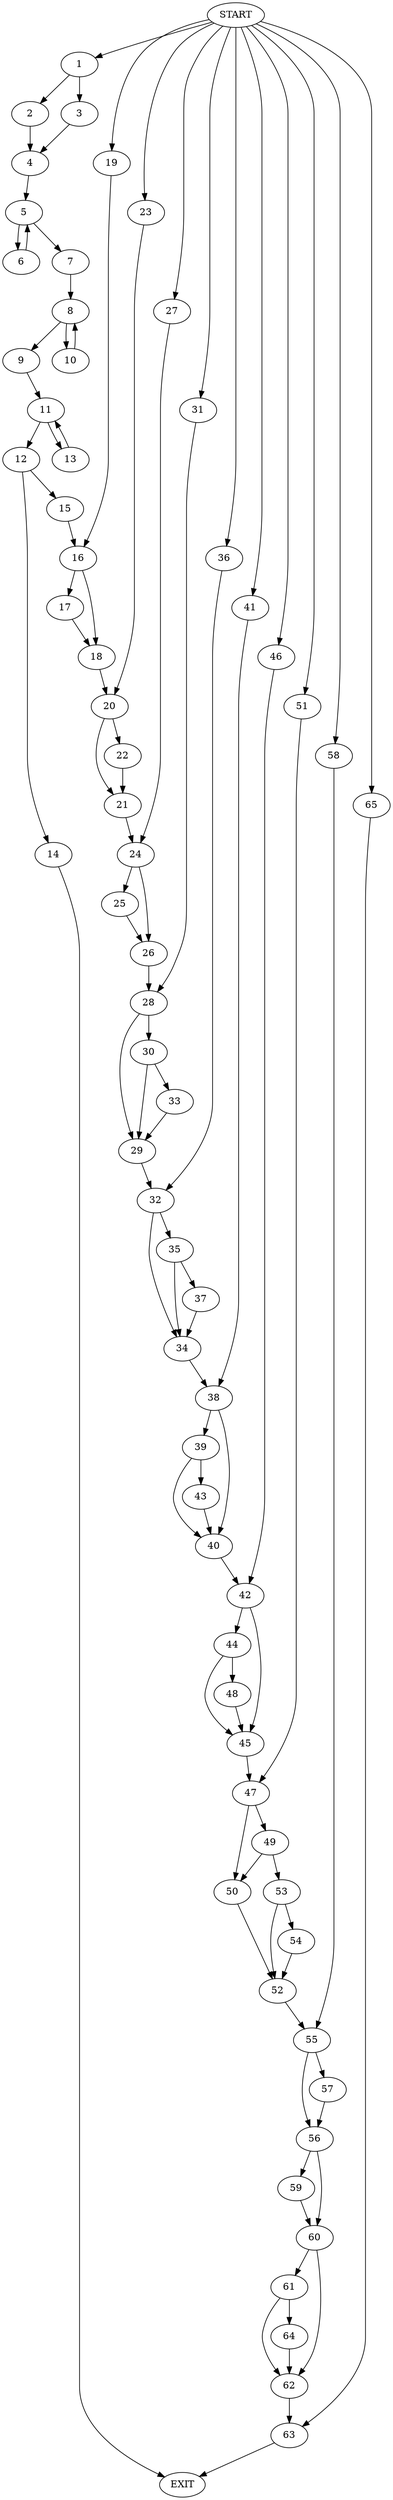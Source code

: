 digraph {
0 [label="START"]
66 [label="EXIT"]
0 -> 1
1 -> 2
1 -> 3
2 -> 4
3 -> 4
4 -> 5
5 -> 6
5 -> 7
6 -> 5
7 -> 8
8 -> 9
8 -> 10
9 -> 11
10 -> 8
11 -> 12
11 -> 13
12 -> 14
12 -> 15
13 -> 11
14 -> 66
15 -> 16
16 -> 17
16 -> 18
0 -> 19
19 -> 16
17 -> 18
18 -> 20
20 -> 21
20 -> 22
0 -> 23
23 -> 20
22 -> 21
21 -> 24
24 -> 25
24 -> 26
0 -> 27
27 -> 24
25 -> 26
26 -> 28
28 -> 29
28 -> 30
0 -> 31
31 -> 28
29 -> 32
30 -> 29
30 -> 33
33 -> 29
32 -> 34
32 -> 35
0 -> 36
36 -> 32
35 -> 37
35 -> 34
34 -> 38
37 -> 34
38 -> 39
38 -> 40
0 -> 41
41 -> 38
40 -> 42
39 -> 43
39 -> 40
43 -> 40
42 -> 44
42 -> 45
0 -> 46
46 -> 42
45 -> 47
44 -> 48
44 -> 45
48 -> 45
47 -> 49
47 -> 50
0 -> 51
51 -> 47
50 -> 52
49 -> 53
49 -> 50
53 -> 52
53 -> 54
52 -> 55
54 -> 52
55 -> 56
55 -> 57
0 -> 58
58 -> 55
57 -> 56
56 -> 59
56 -> 60
59 -> 60
60 -> 61
60 -> 62
62 -> 63
61 -> 64
61 -> 62
64 -> 62
63 -> 66
0 -> 65
65 -> 63
}
